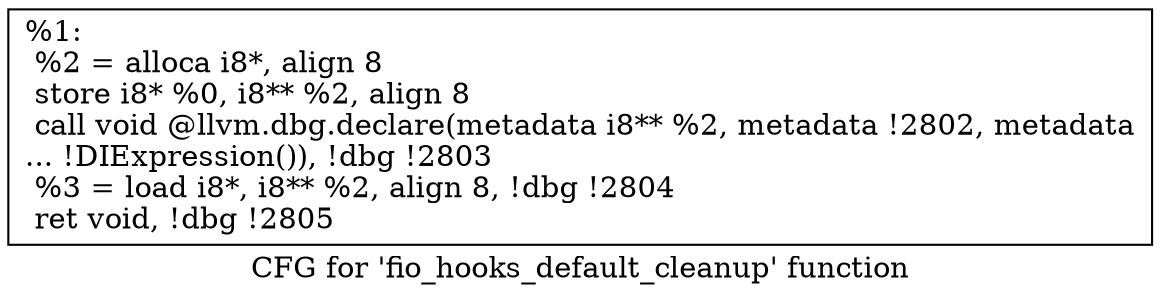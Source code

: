 digraph "CFG for 'fio_hooks_default_cleanup' function" {
	label="CFG for 'fio_hooks_default_cleanup' function";

	Node0x556851343230 [shape=record,label="{%1:\l  %2 = alloca i8*, align 8\l  store i8* %0, i8** %2, align 8\l  call void @llvm.dbg.declare(metadata i8** %2, metadata !2802, metadata\l... !DIExpression()), !dbg !2803\l  %3 = load i8*, i8** %2, align 8, !dbg !2804\l  ret void, !dbg !2805\l}"];
}

